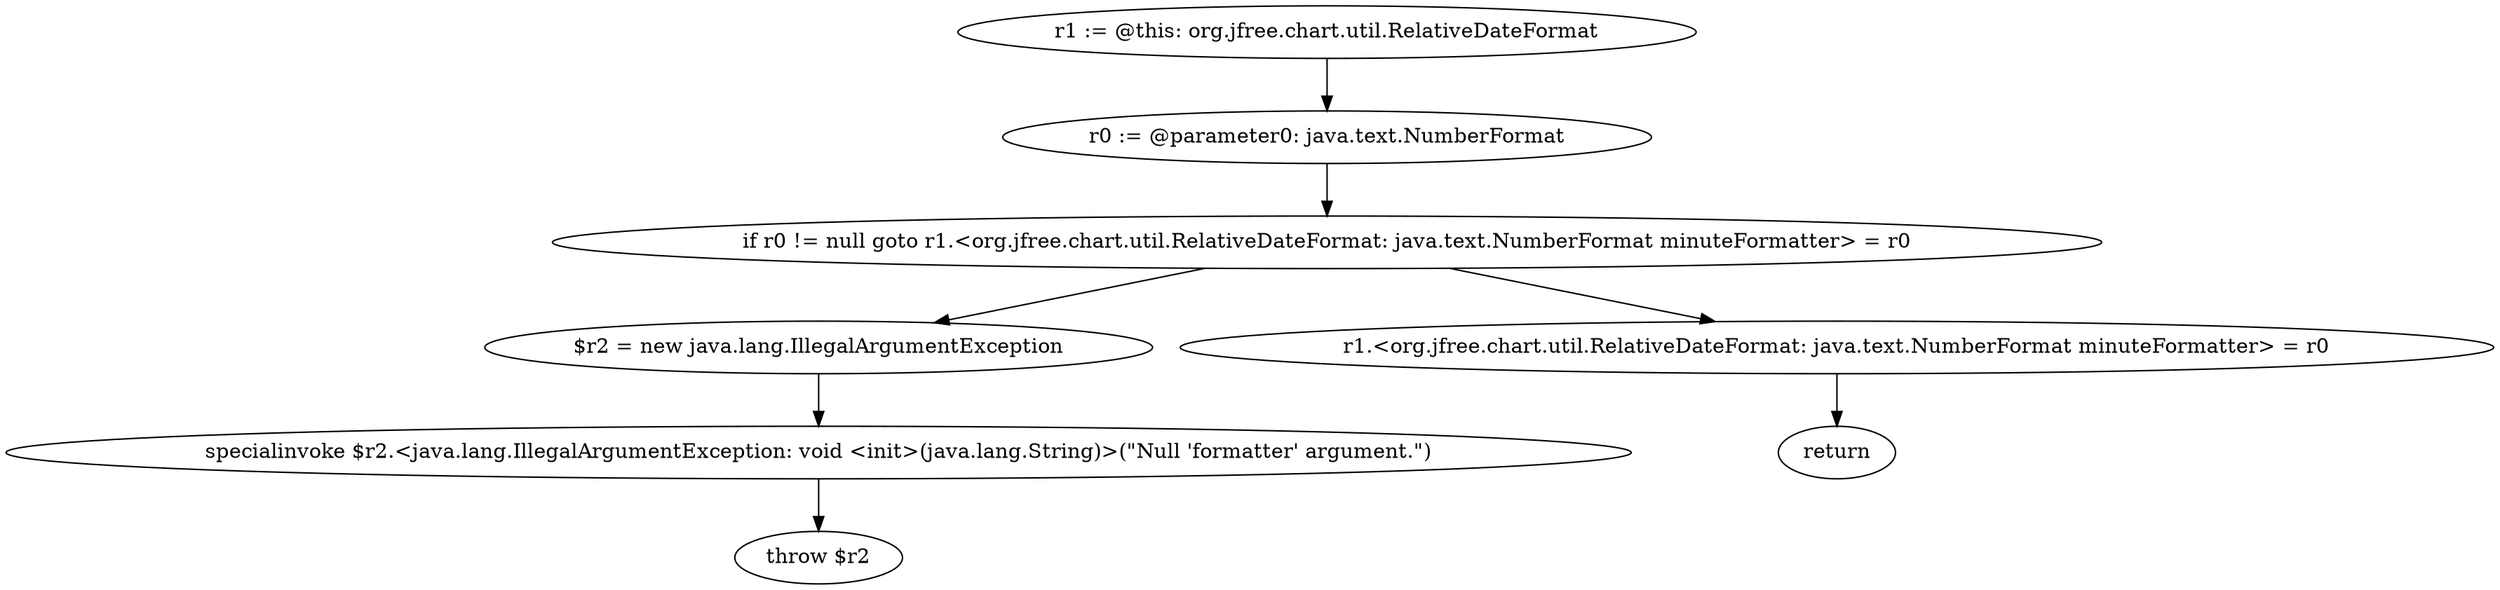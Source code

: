 digraph "unitGraph" {
    "r1 := @this: org.jfree.chart.util.RelativeDateFormat"
    "r0 := @parameter0: java.text.NumberFormat"
    "if r0 != null goto r1.<org.jfree.chart.util.RelativeDateFormat: java.text.NumberFormat minuteFormatter> = r0"
    "$r2 = new java.lang.IllegalArgumentException"
    "specialinvoke $r2.<java.lang.IllegalArgumentException: void <init>(java.lang.String)>(\"Null \'formatter\' argument.\")"
    "throw $r2"
    "r1.<org.jfree.chart.util.RelativeDateFormat: java.text.NumberFormat minuteFormatter> = r0"
    "return"
    "r1 := @this: org.jfree.chart.util.RelativeDateFormat"->"r0 := @parameter0: java.text.NumberFormat";
    "r0 := @parameter0: java.text.NumberFormat"->"if r0 != null goto r1.<org.jfree.chart.util.RelativeDateFormat: java.text.NumberFormat minuteFormatter> = r0";
    "if r0 != null goto r1.<org.jfree.chart.util.RelativeDateFormat: java.text.NumberFormat minuteFormatter> = r0"->"$r2 = new java.lang.IllegalArgumentException";
    "if r0 != null goto r1.<org.jfree.chart.util.RelativeDateFormat: java.text.NumberFormat minuteFormatter> = r0"->"r1.<org.jfree.chart.util.RelativeDateFormat: java.text.NumberFormat minuteFormatter> = r0";
    "$r2 = new java.lang.IllegalArgumentException"->"specialinvoke $r2.<java.lang.IllegalArgumentException: void <init>(java.lang.String)>(\"Null \'formatter\' argument.\")";
    "specialinvoke $r2.<java.lang.IllegalArgumentException: void <init>(java.lang.String)>(\"Null \'formatter\' argument.\")"->"throw $r2";
    "r1.<org.jfree.chart.util.RelativeDateFormat: java.text.NumberFormat minuteFormatter> = r0"->"return";
}
